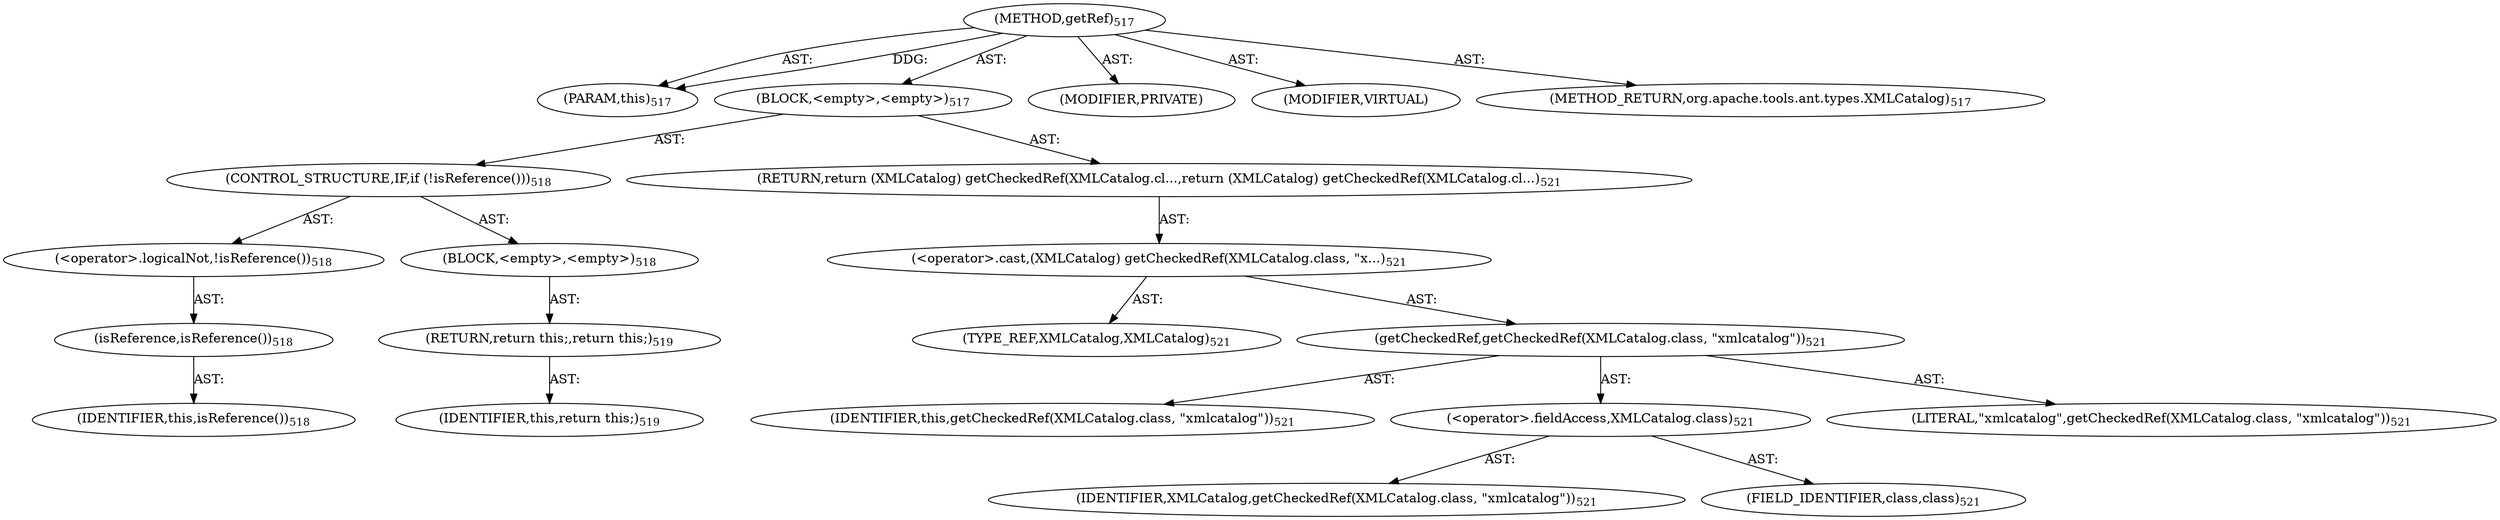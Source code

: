 digraph "getRef" {  
"111669149712" [label = <(METHOD,getRef)<SUB>517</SUB>> ]
"115964117007" [label = <(PARAM,this)<SUB>517</SUB>> ]
"25769803819" [label = <(BLOCK,&lt;empty&gt;,&lt;empty&gt;)<SUB>517</SUB>> ]
"47244640280" [label = <(CONTROL_STRUCTURE,IF,if (!isReference()))<SUB>518</SUB>> ]
"30064771259" [label = <(&lt;operator&gt;.logicalNot,!isReference())<SUB>518</SUB>> ]
"30064771260" [label = <(isReference,isReference())<SUB>518</SUB>> ]
"68719476802" [label = <(IDENTIFIER,this,isReference())<SUB>518</SUB>> ]
"25769803820" [label = <(BLOCK,&lt;empty&gt;,&lt;empty&gt;)<SUB>518</SUB>> ]
"146028888073" [label = <(RETURN,return this;,return this;)<SUB>519</SUB>> ]
"68719476803" [label = <(IDENTIFIER,this,return this;)<SUB>519</SUB>> ]
"146028888074" [label = <(RETURN,return (XMLCatalog) getCheckedRef(XMLCatalog.cl...,return (XMLCatalog) getCheckedRef(XMLCatalog.cl...)<SUB>521</SUB>> ]
"30064771261" [label = <(&lt;operator&gt;.cast,(XMLCatalog) getCheckedRef(XMLCatalog.class, &quot;x...)<SUB>521</SUB>> ]
"180388626434" [label = <(TYPE_REF,XMLCatalog,XMLCatalog)<SUB>521</SUB>> ]
"30064771262" [label = <(getCheckedRef,getCheckedRef(XMLCatalog.class, &quot;xmlcatalog&quot;))<SUB>521</SUB>> ]
"68719476804" [label = <(IDENTIFIER,this,getCheckedRef(XMLCatalog.class, &quot;xmlcatalog&quot;))<SUB>521</SUB>> ]
"30064771263" [label = <(&lt;operator&gt;.fieldAccess,XMLCatalog.class)<SUB>521</SUB>> ]
"68719476948" [label = <(IDENTIFIER,XMLCatalog,getCheckedRef(XMLCatalog.class, &quot;xmlcatalog&quot;))<SUB>521</SUB>> ]
"55834574872" [label = <(FIELD_IDENTIFIER,class,class)<SUB>521</SUB>> ]
"90194313244" [label = <(LITERAL,&quot;xmlcatalog&quot;,getCheckedRef(XMLCatalog.class, &quot;xmlcatalog&quot;))<SUB>521</SUB>> ]
"133143986217" [label = <(MODIFIER,PRIVATE)> ]
"133143986218" [label = <(MODIFIER,VIRTUAL)> ]
"128849018896" [label = <(METHOD_RETURN,org.apache.tools.ant.types.XMLCatalog)<SUB>517</SUB>> ]
  "111669149712" -> "115964117007"  [ label = "AST: "] 
  "111669149712" -> "25769803819"  [ label = "AST: "] 
  "111669149712" -> "133143986217"  [ label = "AST: "] 
  "111669149712" -> "133143986218"  [ label = "AST: "] 
  "111669149712" -> "128849018896"  [ label = "AST: "] 
  "25769803819" -> "47244640280"  [ label = "AST: "] 
  "25769803819" -> "146028888074"  [ label = "AST: "] 
  "47244640280" -> "30064771259"  [ label = "AST: "] 
  "47244640280" -> "25769803820"  [ label = "AST: "] 
  "30064771259" -> "30064771260"  [ label = "AST: "] 
  "30064771260" -> "68719476802"  [ label = "AST: "] 
  "25769803820" -> "146028888073"  [ label = "AST: "] 
  "146028888073" -> "68719476803"  [ label = "AST: "] 
  "146028888074" -> "30064771261"  [ label = "AST: "] 
  "30064771261" -> "180388626434"  [ label = "AST: "] 
  "30064771261" -> "30064771262"  [ label = "AST: "] 
  "30064771262" -> "68719476804"  [ label = "AST: "] 
  "30064771262" -> "30064771263"  [ label = "AST: "] 
  "30064771262" -> "90194313244"  [ label = "AST: "] 
  "30064771263" -> "68719476948"  [ label = "AST: "] 
  "30064771263" -> "55834574872"  [ label = "AST: "] 
  "111669149712" -> "115964117007"  [ label = "DDG: "] 
}

